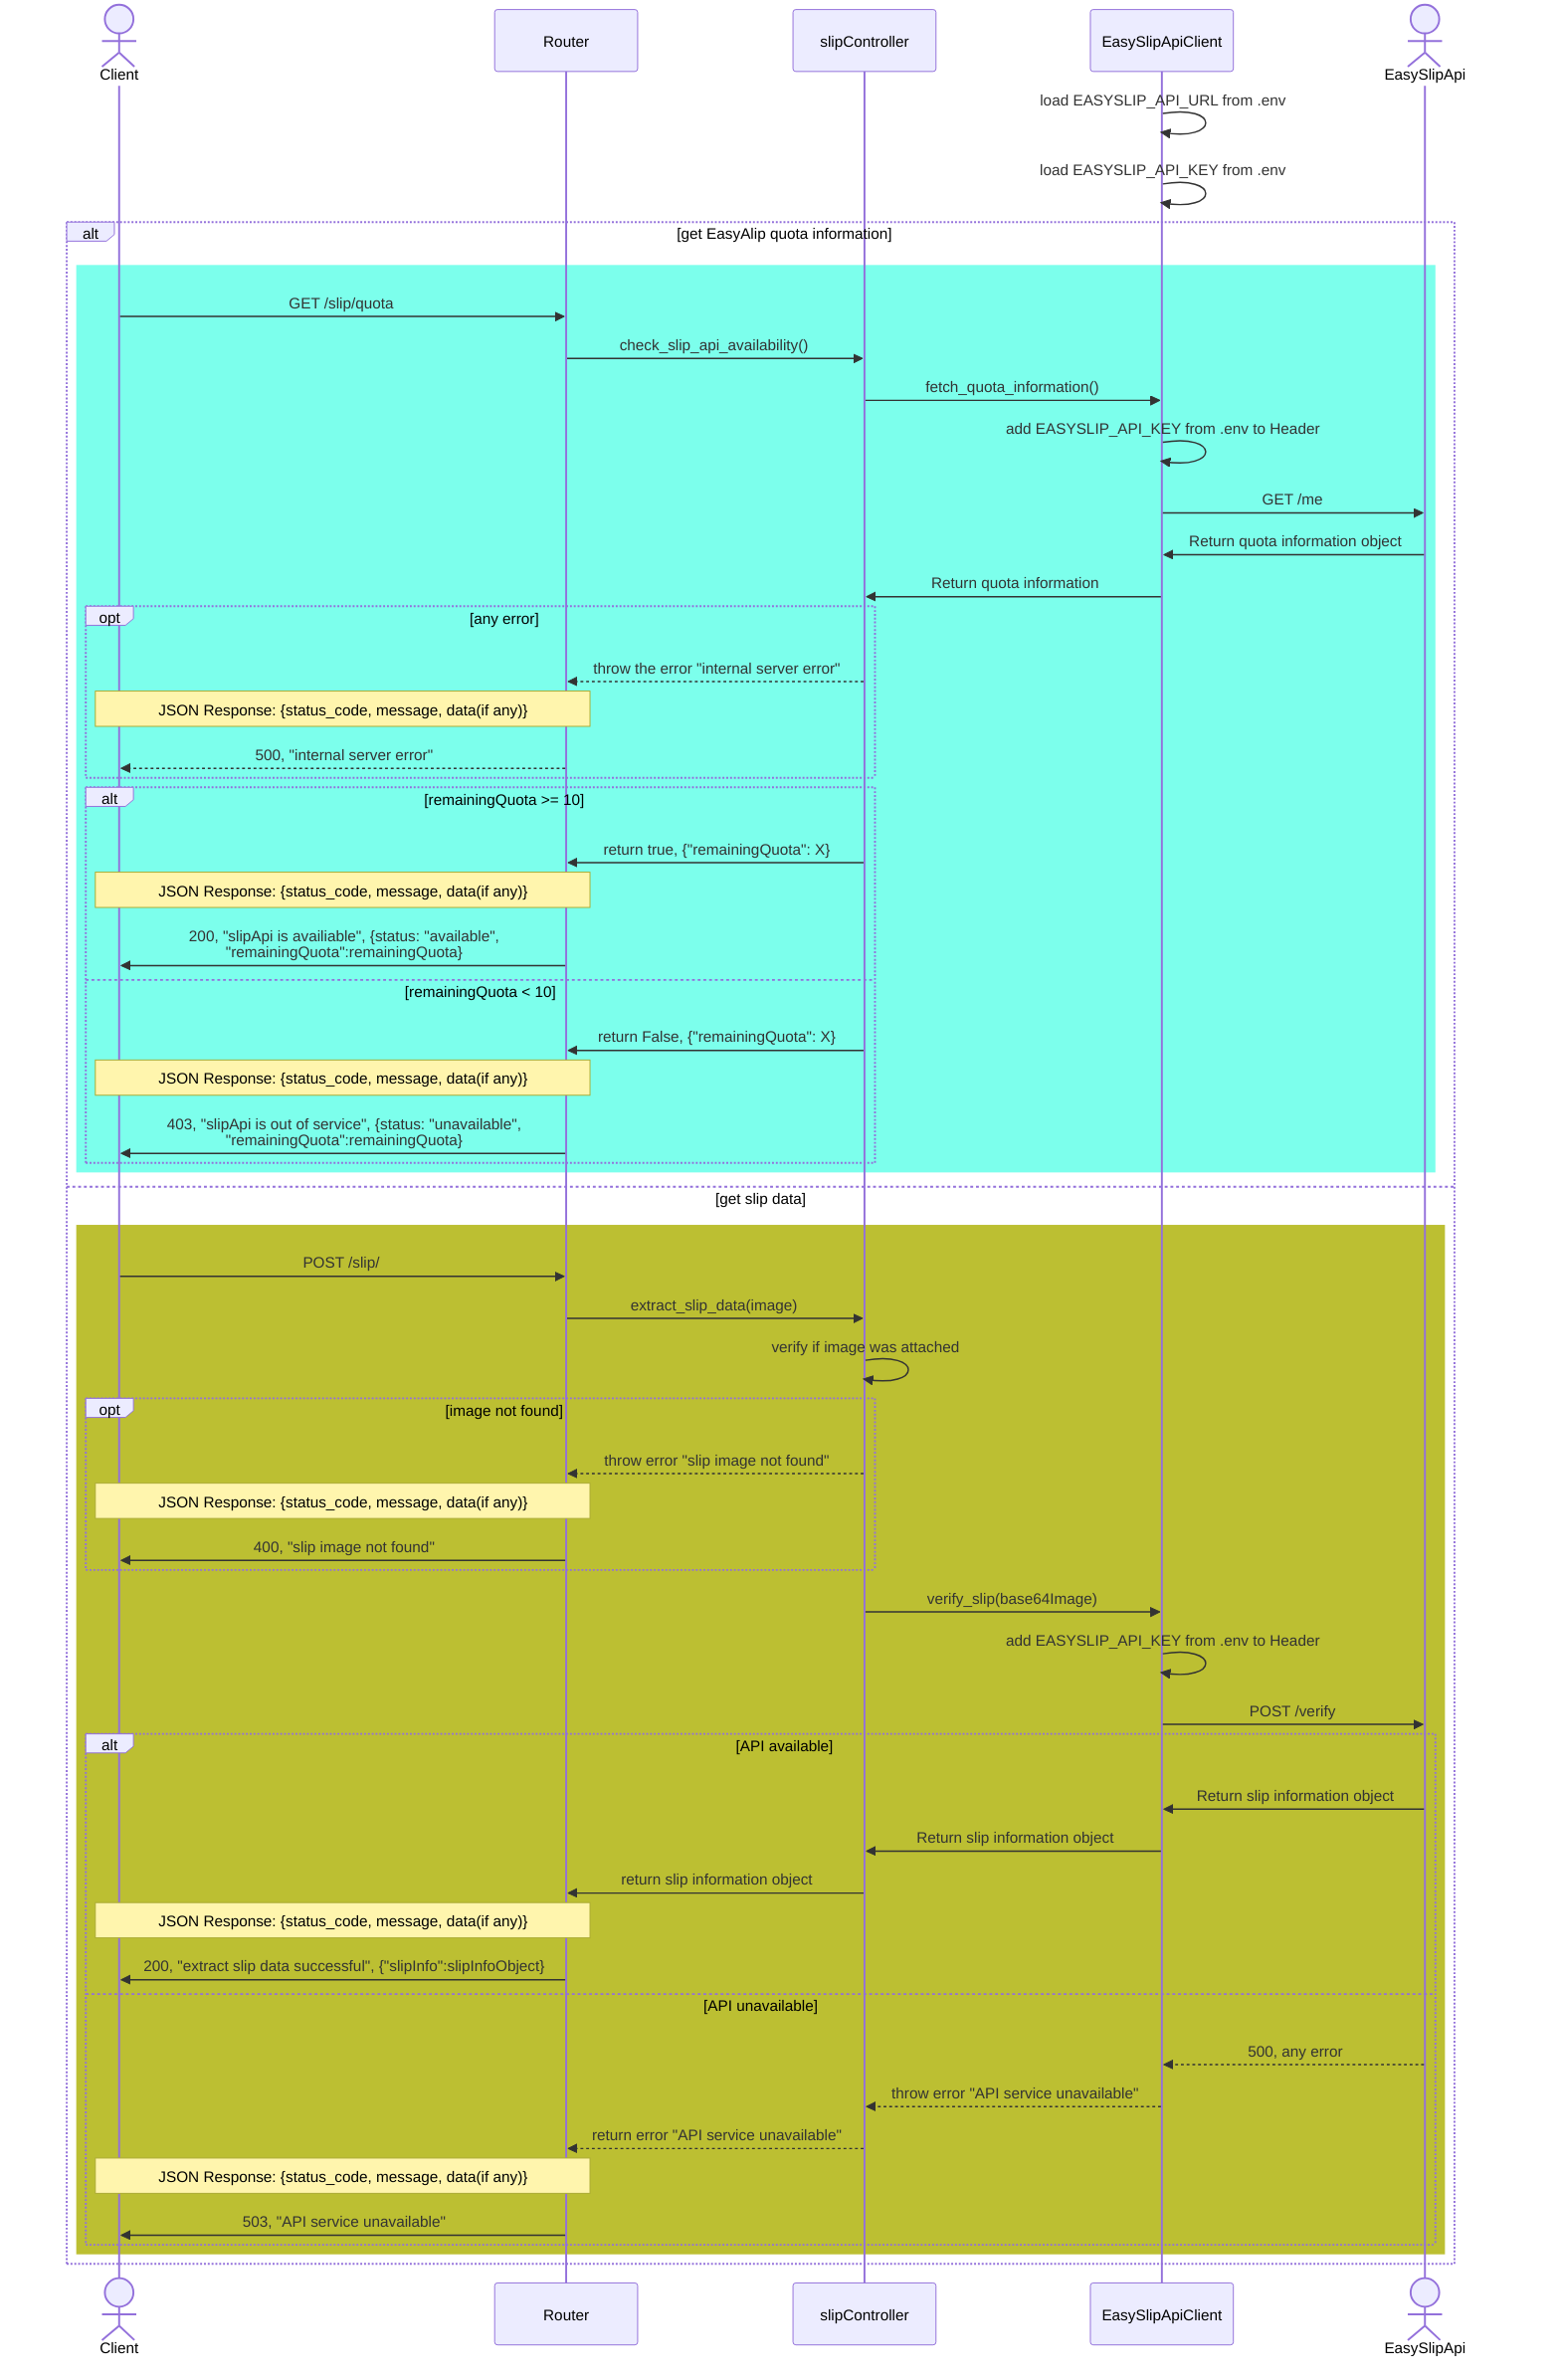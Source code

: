 sequenceDiagram
    Actor Client
    participant Router
    participant Cont as slipController
    participant ApiClient as EasySlipApiClient
    Actor Api as EasySlipApi
    %% EASYSLIP_API document = "https://developer.easyslip.com/document"

    %% add EASYSLIP_API_URL = "https://developer.easyslip.com/api/v1"<br>to .env
    %% add EASYSLIP_API_KEY from Easy api to .env
    
    ApiClient->>ApiClient: load EASYSLIP_API_URL from .env
    ApiClient->>ApiClient: load EASYSLIP_API_KEY from .env
    alt get EasyAlip quota information
        rect rgb(124,255,236)
        Client->>Router: GET /slip/quota
        Router->>Cont: check_slip_api_availability()
        Cont->>ApiClient: fetch_quota_information()
        ApiClient->>ApiClient: add EASYSLIP_API_KEY from .env to Header
        ApiClient->>Api: GET /me
        Api->>ApiClient: Return quota information object
        ApiClient->>Cont: Return quota information
            opt any error
                Cont-->>Router: throw the error "internal server error"
                Note over Router,Client: JSON Response: {status_code, message, data(if any)}
                Router-->>Client: 500, "internal server error"
            end
            alt remainingQuota >= 10
                Cont->>Router: return true, {"remainingQuota": X}
                Note over Router,Client: JSON Response: {status_code, message, data(if any)}
                Router->>Client: 200, "slipApi is availiable", {status: "available",<br>"remainingQuota":remainingQuota} 
            else remainingQuota < 10
                Cont->>Router: return False, {"remainingQuota": X}
                Note over Router,Client: JSON Response: {status_code, message, data(if any)}
                Router->>Client: 403, "slipApi is out of service", {status: "unavailable",<br>"remainingQuota":remainingQuota}
            end

        end
    else get slip data
        rect rgb(188,191,50)
            Client->>Router: POST /slip/
            Router->>Cont: extract_slip_data(image)
            Cont->>Cont: verify if image was attached
            opt image not found
                Cont-->>Router: throw error "slip image not found"
                Note over Router,Client: JSON Response: {status_code, message, data(if any)}
                Router->>Client: 400, "slip image not found"
            end
            Cont->>ApiClient: verify_slip(base64Image)
            ApiClient->>ApiClient: add EASYSLIP_API_KEY from .env to Header
            ApiClient->>Api: POST /verify
            alt API available
                Api->>ApiClient: Return slip information object
                ApiClient->>Cont: Return slip information object
                Cont->>Router: return slip information object
                Note over Router,Client: JSON Response: {status_code, message, data(if any)}
                Router->>Client: 200, "extract slip data successful", {"slipInfo":slipInfoObject}
            else API unavailable
                Api-->>ApiClient: 500, any error
                ApiClient-->>Cont: throw error "API service unavailable"
                Cont-->>Router: return error "API service unavailable"
                Note over Router,Client: JSON Response: {status_code, message, data(if any)}
                Router->>Client: 503, "API service unavailable"
            end
        end
    end